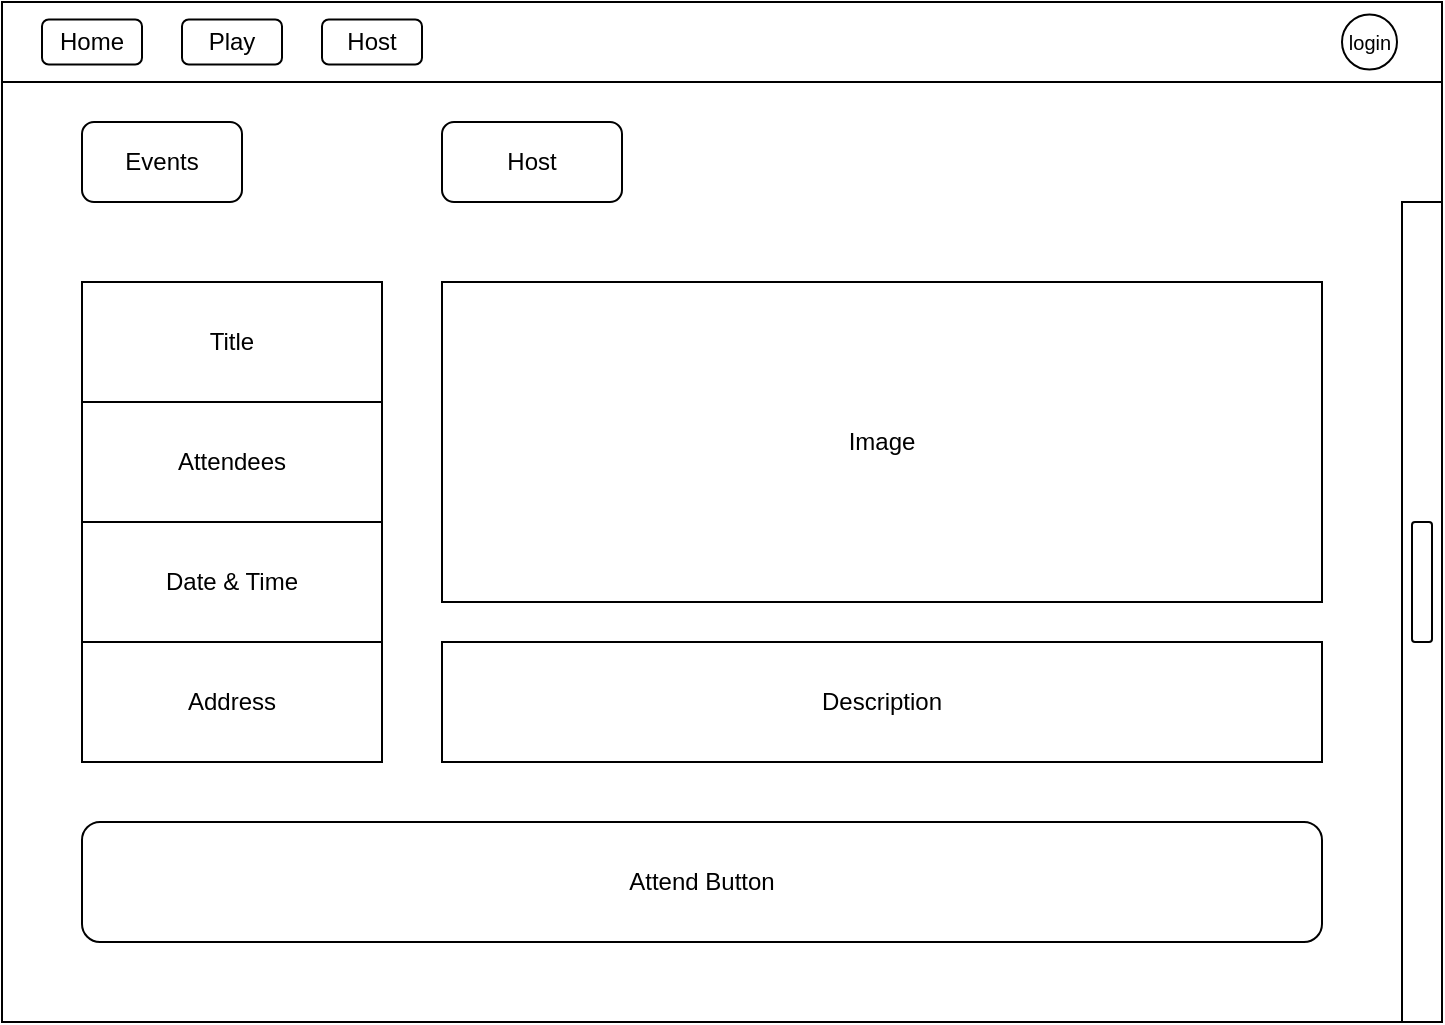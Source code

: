 <mxfile version="26.0.4">
  <diagram name="Page-1" id="5HZdJz2moyTFa33PhYxD">
    <mxGraphModel dx="1242" dy="785" grid="1" gridSize="10" guides="1" tooltips="1" connect="1" arrows="1" fold="1" page="1" pageScale="1" pageWidth="850" pageHeight="1100" math="0" shadow="0">
      <root>
        <mxCell id="0" />
        <mxCell id="1" parent="0" />
        <mxCell id="VHHmFpENQBz-ZfLlpOT_-1" value="" style="rounded=0;whiteSpace=wrap;html=1;" parent="1" vertex="1">
          <mxGeometry x="40" y="160" width="720" height="510" as="geometry" />
        </mxCell>
        <mxCell id="VHHmFpENQBz-ZfLlpOT_-2" value="" style="rounded=0;whiteSpace=wrap;html=1;" parent="1" vertex="1">
          <mxGeometry x="40" y="160" width="720" height="40" as="geometry" />
        </mxCell>
        <mxCell id="VHHmFpENQBz-ZfLlpOT_-4" value="&lt;span style=&quot;font-size: 10px;&quot;&gt;login&lt;/span&gt;" style="ellipse;whiteSpace=wrap;html=1;aspect=fixed;" parent="1" vertex="1">
          <mxGeometry x="710" y="166.25" width="27.5" height="27.5" as="geometry" />
        </mxCell>
        <mxCell id="VHHmFpENQBz-ZfLlpOT_-12" value="Home" style="rounded=1;whiteSpace=wrap;html=1;" parent="1" vertex="1">
          <mxGeometry x="60" y="168.75" width="50" height="22.5" as="geometry" />
        </mxCell>
        <mxCell id="VHHmFpENQBz-ZfLlpOT_-13" value="Play" style="rounded=1;whiteSpace=wrap;html=1;" parent="1" vertex="1">
          <mxGeometry x="130" y="168.75" width="50" height="22.5" as="geometry" />
        </mxCell>
        <mxCell id="VHHmFpENQBz-ZfLlpOT_-14" value="Host" style="rounded=1;whiteSpace=wrap;html=1;" parent="1" vertex="1">
          <mxGeometry x="200" y="168.75" width="50" height="22.5" as="geometry" />
        </mxCell>
        <mxCell id="EWYc85PjEN9m_NPapymb-18" value="" style="rounded=0;whiteSpace=wrap;html=1;" parent="1" vertex="1">
          <mxGeometry x="740" y="260" width="20" height="410" as="geometry" />
        </mxCell>
        <mxCell id="EWYc85PjEN9m_NPapymb-19" value="" style="rounded=1;whiteSpace=wrap;html=1;" parent="1" vertex="1">
          <mxGeometry x="745" y="420" width="10" height="60" as="geometry" />
        </mxCell>
        <mxCell id="b7qB9sQMEJ5np5iub71P-1" value="Events" style="rounded=1;whiteSpace=wrap;html=1;" vertex="1" parent="1">
          <mxGeometry x="80" y="220" width="80" height="40" as="geometry" />
        </mxCell>
        <mxCell id="b7qB9sQMEJ5np5iub71P-2" value="" style="rounded=0;whiteSpace=wrap;html=1;" vertex="1" parent="1">
          <mxGeometry x="80" y="300" width="150" height="240" as="geometry" />
        </mxCell>
        <mxCell id="b7qB9sQMEJ5np5iub71P-3" value="Attend Button" style="rounded=1;whiteSpace=wrap;html=1;" vertex="1" parent="1">
          <mxGeometry x="80" y="570" width="620" height="60" as="geometry" />
        </mxCell>
        <mxCell id="b7qB9sQMEJ5np5iub71P-4" value="Image" style="rounded=0;whiteSpace=wrap;html=1;" vertex="1" parent="1">
          <mxGeometry x="260" y="300" width="440" height="160" as="geometry" />
        </mxCell>
        <mxCell id="b7qB9sQMEJ5np5iub71P-5" value="Description" style="rounded=0;whiteSpace=wrap;html=1;" vertex="1" parent="1">
          <mxGeometry x="260" y="480" width="440" height="60" as="geometry" />
        </mxCell>
        <mxCell id="b7qB9sQMEJ5np5iub71P-6" value="Host" style="rounded=1;whiteSpace=wrap;html=1;" vertex="1" parent="1">
          <mxGeometry x="260" y="220" width="90" height="40" as="geometry" />
        </mxCell>
        <mxCell id="b7qB9sQMEJ5np5iub71P-7" value="Title" style="rounded=0;whiteSpace=wrap;html=1;" vertex="1" parent="1">
          <mxGeometry x="80" y="300" width="150" height="60" as="geometry" />
        </mxCell>
        <mxCell id="b7qB9sQMEJ5np5iub71P-8" value="Attendees" style="rounded=0;whiteSpace=wrap;html=1;" vertex="1" parent="1">
          <mxGeometry x="80" y="360" width="150" height="60" as="geometry" />
        </mxCell>
        <mxCell id="b7qB9sQMEJ5np5iub71P-9" value="Date &amp;amp; Time" style="rounded=0;whiteSpace=wrap;html=1;" vertex="1" parent="1">
          <mxGeometry x="80" y="420" width="150" height="60" as="geometry" />
        </mxCell>
        <mxCell id="b7qB9sQMEJ5np5iub71P-11" value="Address" style="text;html=1;align=center;verticalAlign=middle;whiteSpace=wrap;rounded=0;" vertex="1" parent="1">
          <mxGeometry x="125" y="495" width="60" height="30" as="geometry" />
        </mxCell>
      </root>
    </mxGraphModel>
  </diagram>
</mxfile>
